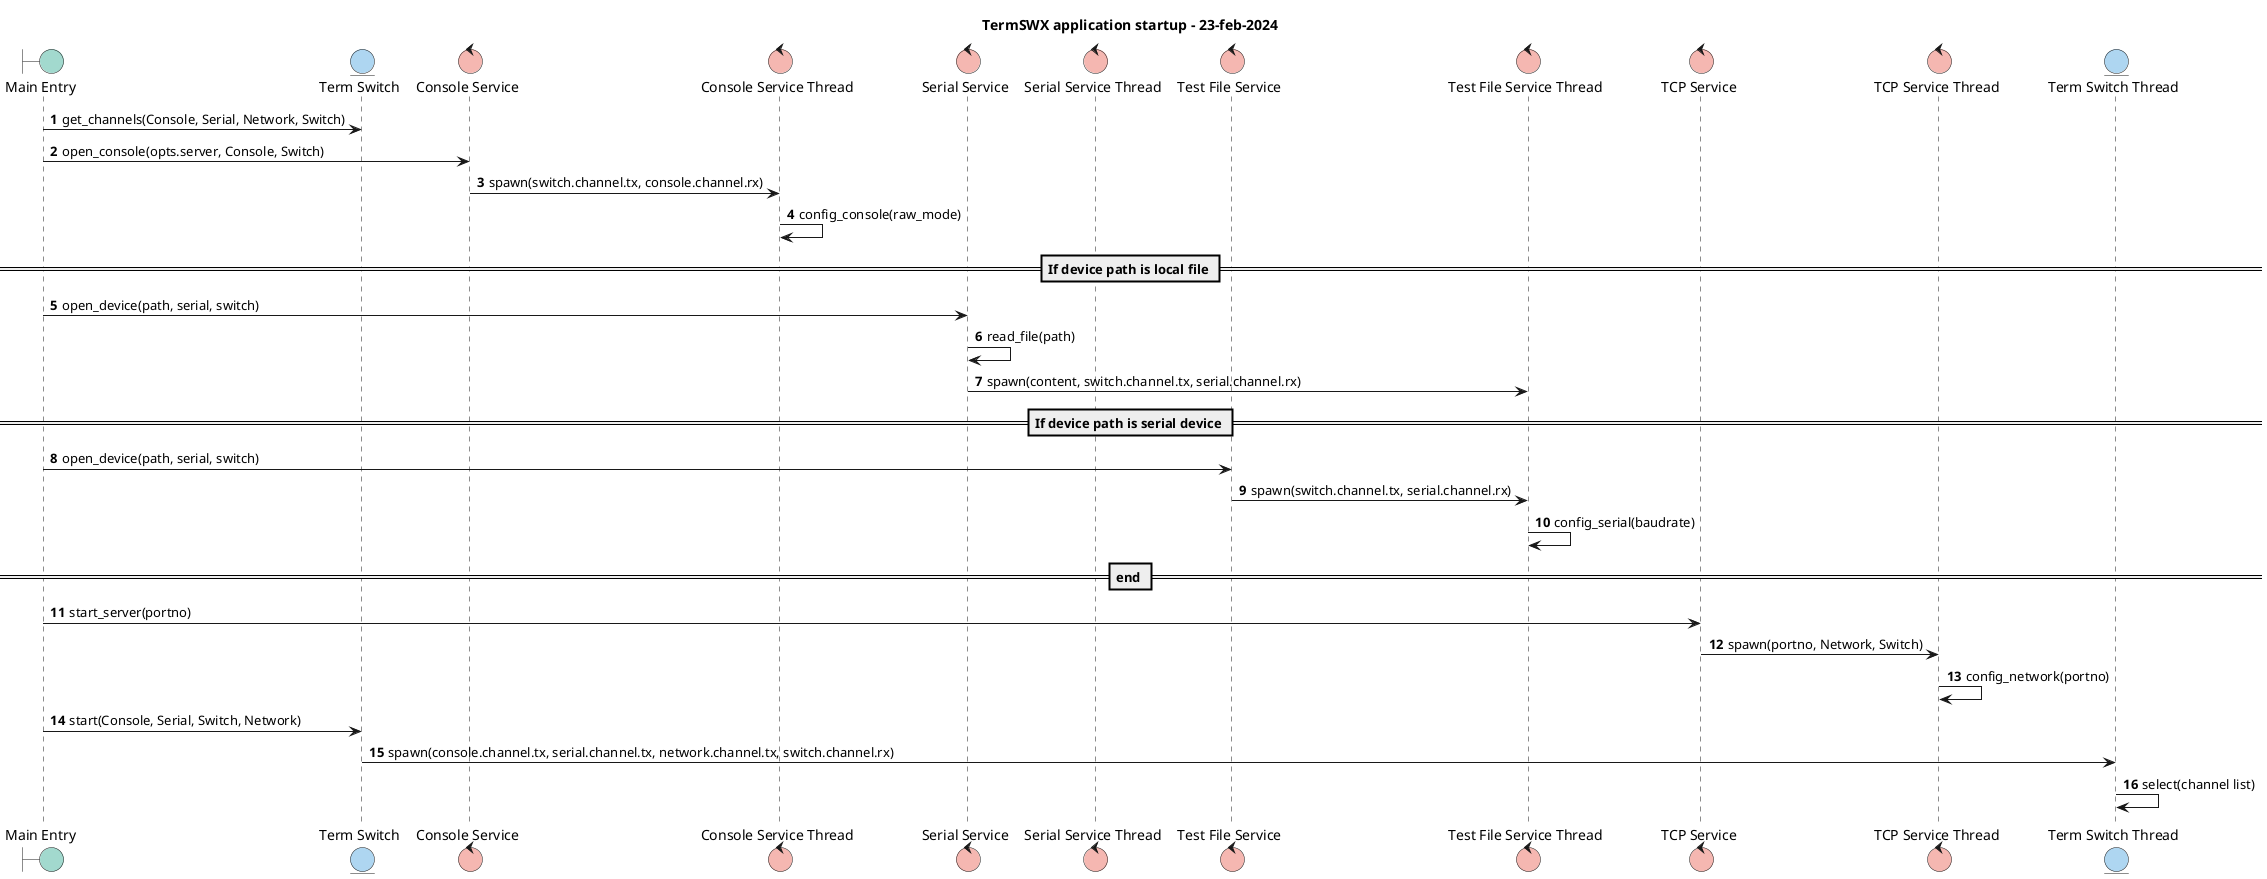 'Steen Hegelund
'Time-Stamp: 2024-Feb-26 20:21
'vim: set ts=4 sw=4 sts=4 tw=120 cc=120 et ft=plantuml :

@startuml

title "TermSWX application startup - 23-feb-2024"

<style>
sequenceDiagram {
    entity {
        BackGroundColor #aed6f1
    }
    control {
        BackGroundColor #f5b7b1
    }
    boundary {
        BackGroundColor #a2d9ce
    }
}
</style>

boundary "Main Entry" as main
entity "Term Switch" as swx
control "Console Service" as con
control "Console Service Thread" as conthr
control "Serial Service" as ser
control "Serial Service Thread" as serthr
control "Test File Service" as tfs
control "Test File Service Thread" as tfsthr
control "TCP Service" as tcp
control "TCP Service Thread" as tcpthr
entity "Term Switch Thread" as swxthr

autonumber

           main -> swx :  get_channels(Console, Serial, Network, Switch)

           main -> con :  open_console(opts.server, Console, Switch)
         con -> conthr :  spawn(switch.channel.tx, console.channel.rx)
      conthr -> conthr :  config_console(raw_mode)

== If device path is local file ==

           main -> ser :  open_device(path, serial, switch)
            ser -> ser :  read_file(path)
         ser -> tfsthr :  spawn(content, switch.channel.tx, serial.channel.rx)

== If device path is serial device ==

           main -> tfs :  open_device(path, serial, switch)
         tfs -> tfsthr :  spawn(switch.channel.tx, serial.channel.rx)
      tfsthr -> tfsthr :  config_serial(baudrate)

== end ==
           main -> tcp :  start_server(portno)
         tcp -> tcpthr :  spawn(portno, Network, Switch)
      tcpthr -> tcpthr :  config_network(portno)

           main -> swx :  start(Console, Serial, Switch, Network)
         swx -> swxthr :  spawn(console.channel.tx, serial.channel.tx, network.channel.tx, switch.channel.rx)
      swxthr -> swxthr :  select(channel list)

@enduml



